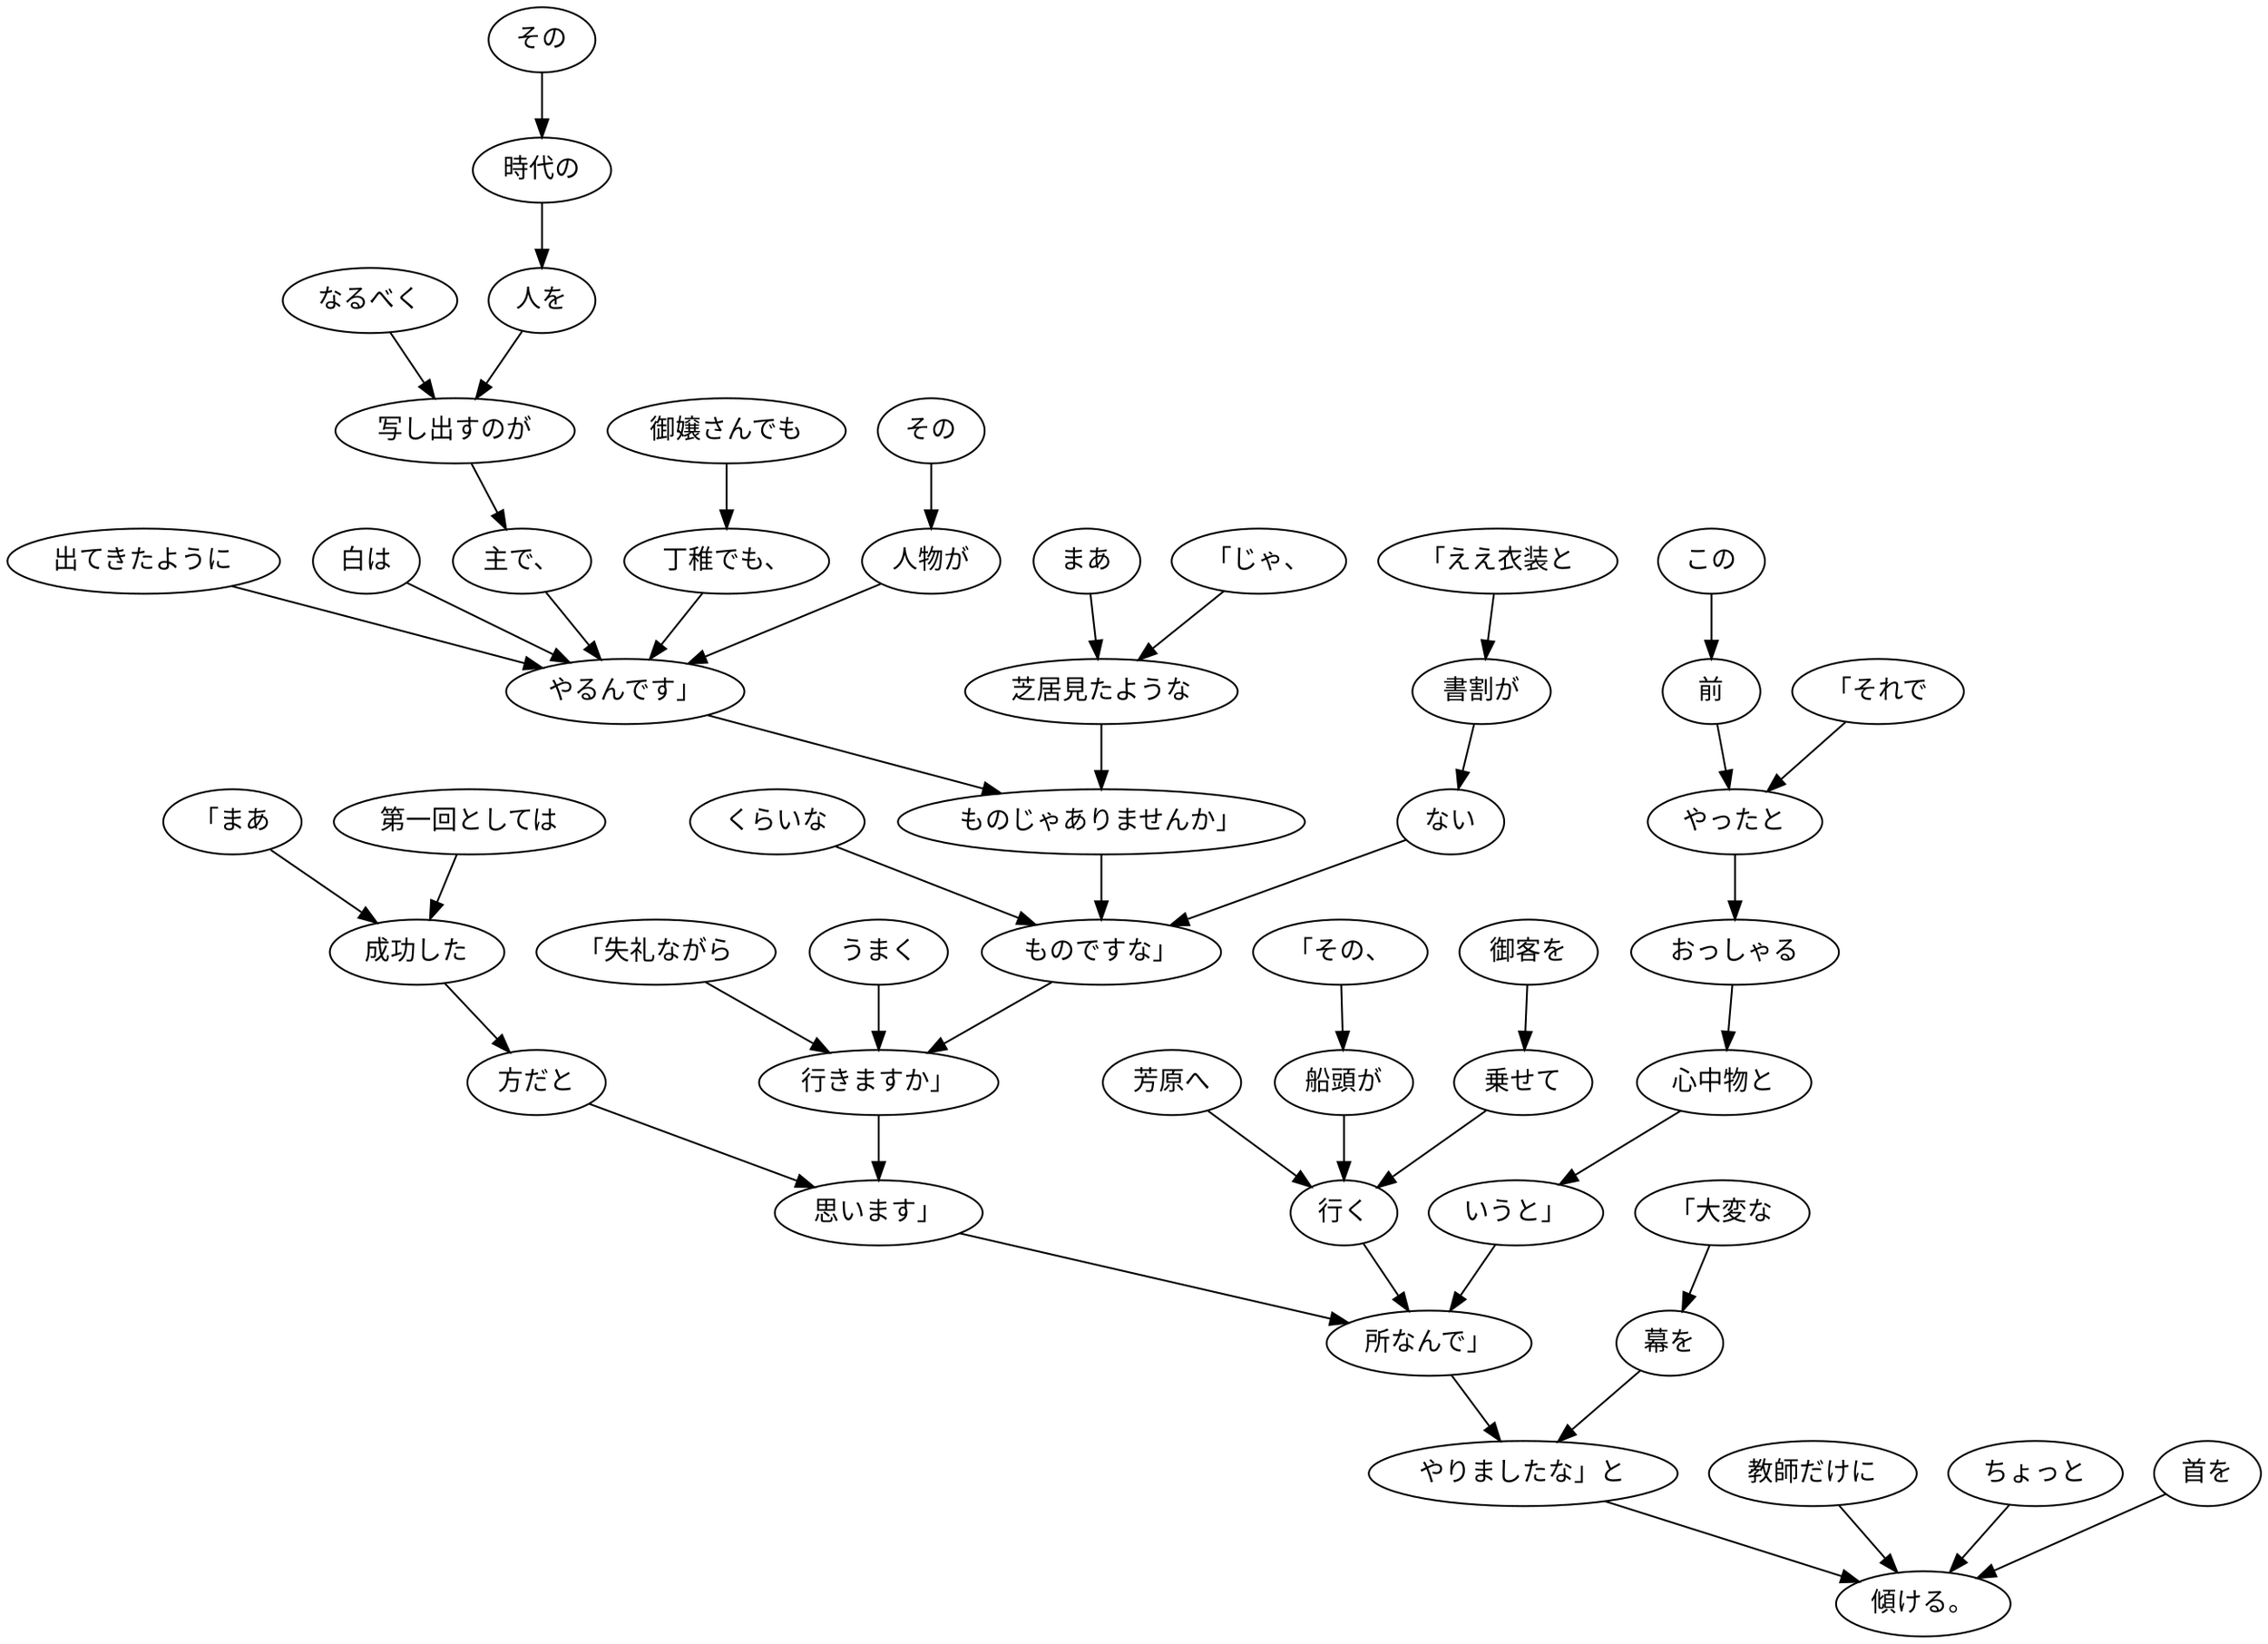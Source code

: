 digraph graph810 {
	node0 [label="白は"];
	node1 [label="なるべく"];
	node2 [label="その"];
	node3 [label="時代の"];
	node4 [label="人を"];
	node5 [label="写し出すのが"];
	node6 [label="主で、"];
	node7 [label="御嬢さんでも"];
	node8 [label="丁稚でも、"];
	node9 [label="その"];
	node10 [label="人物が"];
	node11 [label="出てきたように"];
	node12 [label="やるんです」"];
	node13 [label="「じゃ、"];
	node14 [label="まあ"];
	node15 [label="芝居見たような"];
	node16 [label="ものじゃありませんか」"];
	node17 [label="「ええ衣装と"];
	node18 [label="書割が"];
	node19 [label="ない"];
	node20 [label="くらいな"];
	node21 [label="ものですな」"];
	node22 [label="「失礼ながら"];
	node23 [label="うまく"];
	node24 [label="行きますか」"];
	node25 [label="「まあ"];
	node26 [label="第一回としては"];
	node27 [label="成功した"];
	node28 [label="方だと"];
	node29 [label="思います」"];
	node30 [label="「それで"];
	node31 [label="この"];
	node32 [label="前"];
	node33 [label="やったと"];
	node34 [label="おっしゃる"];
	node35 [label="心中物と"];
	node36 [label="いうと」"];
	node37 [label="「その、"];
	node38 [label="船頭が"];
	node39 [label="御客を"];
	node40 [label="乗せて"];
	node41 [label="芳原へ"];
	node42 [label="行く"];
	node43 [label="所なんで」"];
	node44 [label="「大変な"];
	node45 [label="幕を"];
	node46 [label="やりましたな」と"];
	node47 [label="教師だけに"];
	node48 [label="ちょっと"];
	node49 [label="首を"];
	node50 [label="傾ける。"];
	node0 -> node12;
	node1 -> node5;
	node2 -> node3;
	node3 -> node4;
	node4 -> node5;
	node5 -> node6;
	node6 -> node12;
	node7 -> node8;
	node8 -> node12;
	node9 -> node10;
	node10 -> node12;
	node11 -> node12;
	node12 -> node16;
	node13 -> node15;
	node14 -> node15;
	node15 -> node16;
	node16 -> node21;
	node17 -> node18;
	node18 -> node19;
	node19 -> node21;
	node20 -> node21;
	node21 -> node24;
	node22 -> node24;
	node23 -> node24;
	node24 -> node29;
	node25 -> node27;
	node26 -> node27;
	node27 -> node28;
	node28 -> node29;
	node29 -> node43;
	node30 -> node33;
	node31 -> node32;
	node32 -> node33;
	node33 -> node34;
	node34 -> node35;
	node35 -> node36;
	node36 -> node43;
	node37 -> node38;
	node38 -> node42;
	node39 -> node40;
	node40 -> node42;
	node41 -> node42;
	node42 -> node43;
	node43 -> node46;
	node44 -> node45;
	node45 -> node46;
	node46 -> node50;
	node47 -> node50;
	node48 -> node50;
	node49 -> node50;
}
